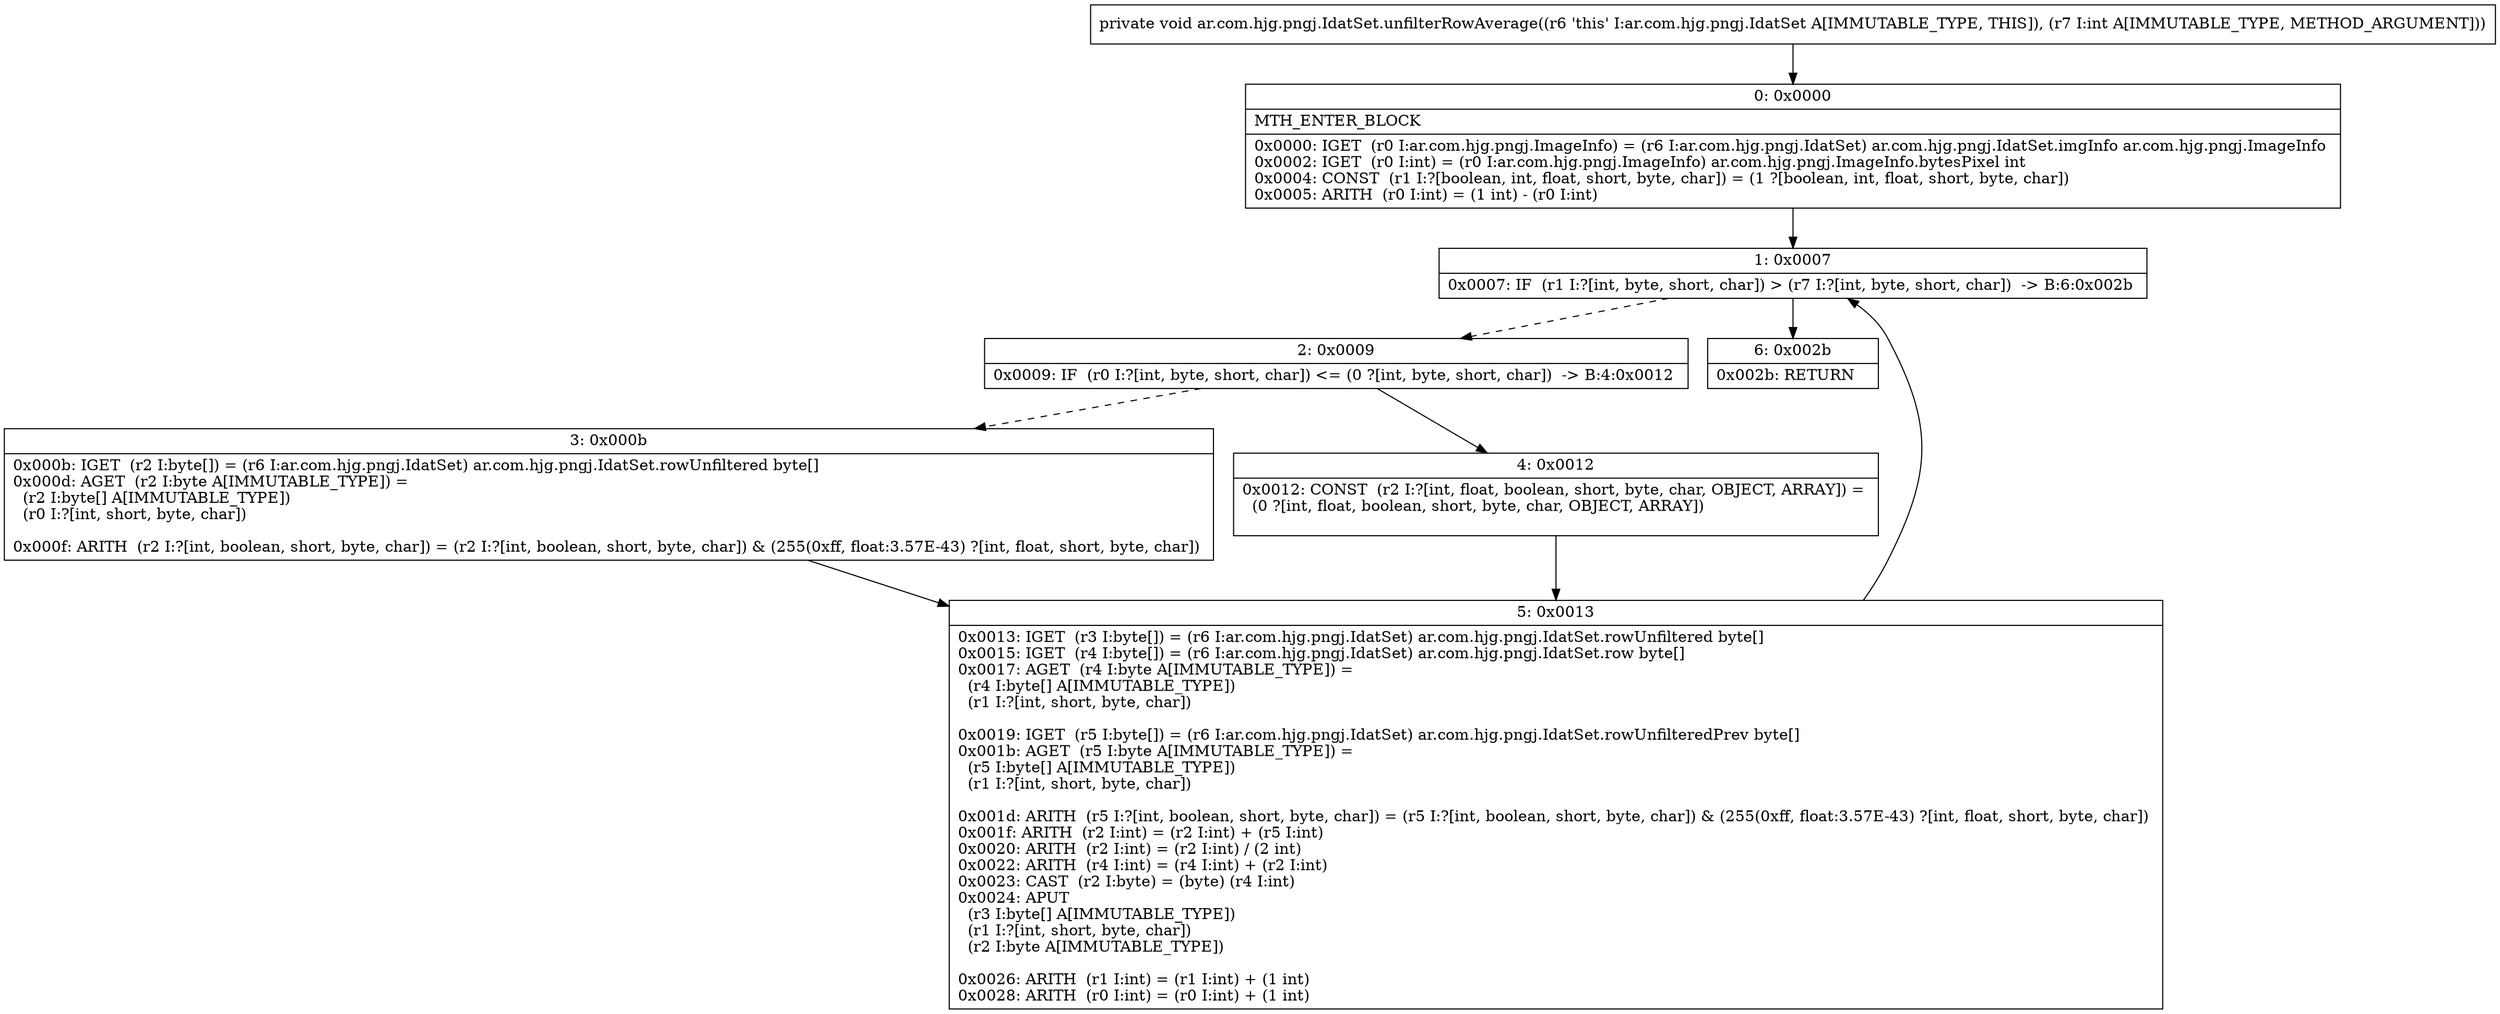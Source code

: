digraph "CFG forar.com.hjg.pngj.IdatSet.unfilterRowAverage(I)V" {
Node_0 [shape=record,label="{0\:\ 0x0000|MTH_ENTER_BLOCK\l|0x0000: IGET  (r0 I:ar.com.hjg.pngj.ImageInfo) = (r6 I:ar.com.hjg.pngj.IdatSet) ar.com.hjg.pngj.IdatSet.imgInfo ar.com.hjg.pngj.ImageInfo \l0x0002: IGET  (r0 I:int) = (r0 I:ar.com.hjg.pngj.ImageInfo) ar.com.hjg.pngj.ImageInfo.bytesPixel int \l0x0004: CONST  (r1 I:?[boolean, int, float, short, byte, char]) = (1 ?[boolean, int, float, short, byte, char]) \l0x0005: ARITH  (r0 I:int) = (1 int) \- (r0 I:int) \l}"];
Node_1 [shape=record,label="{1\:\ 0x0007|0x0007: IF  (r1 I:?[int, byte, short, char]) \> (r7 I:?[int, byte, short, char])  \-\> B:6:0x002b \l}"];
Node_2 [shape=record,label="{2\:\ 0x0009|0x0009: IF  (r0 I:?[int, byte, short, char]) \<= (0 ?[int, byte, short, char])  \-\> B:4:0x0012 \l}"];
Node_3 [shape=record,label="{3\:\ 0x000b|0x000b: IGET  (r2 I:byte[]) = (r6 I:ar.com.hjg.pngj.IdatSet) ar.com.hjg.pngj.IdatSet.rowUnfiltered byte[] \l0x000d: AGET  (r2 I:byte A[IMMUTABLE_TYPE]) = \l  (r2 I:byte[] A[IMMUTABLE_TYPE])\l  (r0 I:?[int, short, byte, char])\l \l0x000f: ARITH  (r2 I:?[int, boolean, short, byte, char]) = (r2 I:?[int, boolean, short, byte, char]) & (255(0xff, float:3.57E\-43) ?[int, float, short, byte, char]) \l}"];
Node_4 [shape=record,label="{4\:\ 0x0012|0x0012: CONST  (r2 I:?[int, float, boolean, short, byte, char, OBJECT, ARRAY]) = \l  (0 ?[int, float, boolean, short, byte, char, OBJECT, ARRAY])\l \l}"];
Node_5 [shape=record,label="{5\:\ 0x0013|0x0013: IGET  (r3 I:byte[]) = (r6 I:ar.com.hjg.pngj.IdatSet) ar.com.hjg.pngj.IdatSet.rowUnfiltered byte[] \l0x0015: IGET  (r4 I:byte[]) = (r6 I:ar.com.hjg.pngj.IdatSet) ar.com.hjg.pngj.IdatSet.row byte[] \l0x0017: AGET  (r4 I:byte A[IMMUTABLE_TYPE]) = \l  (r4 I:byte[] A[IMMUTABLE_TYPE])\l  (r1 I:?[int, short, byte, char])\l \l0x0019: IGET  (r5 I:byte[]) = (r6 I:ar.com.hjg.pngj.IdatSet) ar.com.hjg.pngj.IdatSet.rowUnfilteredPrev byte[] \l0x001b: AGET  (r5 I:byte A[IMMUTABLE_TYPE]) = \l  (r5 I:byte[] A[IMMUTABLE_TYPE])\l  (r1 I:?[int, short, byte, char])\l \l0x001d: ARITH  (r5 I:?[int, boolean, short, byte, char]) = (r5 I:?[int, boolean, short, byte, char]) & (255(0xff, float:3.57E\-43) ?[int, float, short, byte, char]) \l0x001f: ARITH  (r2 I:int) = (r2 I:int) + (r5 I:int) \l0x0020: ARITH  (r2 I:int) = (r2 I:int) \/ (2 int) \l0x0022: ARITH  (r4 I:int) = (r4 I:int) + (r2 I:int) \l0x0023: CAST  (r2 I:byte) = (byte) (r4 I:int) \l0x0024: APUT  \l  (r3 I:byte[] A[IMMUTABLE_TYPE])\l  (r1 I:?[int, short, byte, char])\l  (r2 I:byte A[IMMUTABLE_TYPE])\l \l0x0026: ARITH  (r1 I:int) = (r1 I:int) + (1 int) \l0x0028: ARITH  (r0 I:int) = (r0 I:int) + (1 int) \l}"];
Node_6 [shape=record,label="{6\:\ 0x002b|0x002b: RETURN   \l}"];
MethodNode[shape=record,label="{private void ar.com.hjg.pngj.IdatSet.unfilterRowAverage((r6 'this' I:ar.com.hjg.pngj.IdatSet A[IMMUTABLE_TYPE, THIS]), (r7 I:int A[IMMUTABLE_TYPE, METHOD_ARGUMENT])) }"];
MethodNode -> Node_0;
Node_0 -> Node_1;
Node_1 -> Node_2[style=dashed];
Node_1 -> Node_6;
Node_2 -> Node_3[style=dashed];
Node_2 -> Node_4;
Node_3 -> Node_5;
Node_4 -> Node_5;
Node_5 -> Node_1;
}

